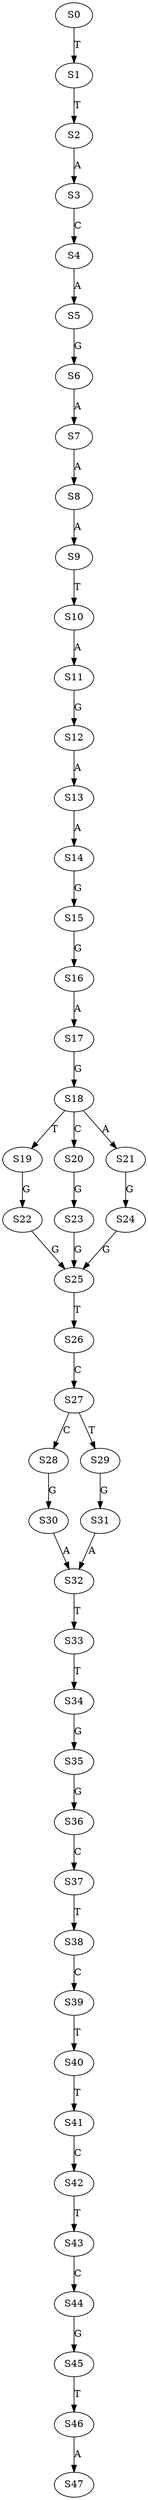 strict digraph  {
	S0 -> S1 [ label = T ];
	S1 -> S2 [ label = T ];
	S2 -> S3 [ label = A ];
	S3 -> S4 [ label = C ];
	S4 -> S5 [ label = A ];
	S5 -> S6 [ label = G ];
	S6 -> S7 [ label = A ];
	S7 -> S8 [ label = A ];
	S8 -> S9 [ label = A ];
	S9 -> S10 [ label = T ];
	S10 -> S11 [ label = A ];
	S11 -> S12 [ label = G ];
	S12 -> S13 [ label = A ];
	S13 -> S14 [ label = A ];
	S14 -> S15 [ label = G ];
	S15 -> S16 [ label = G ];
	S16 -> S17 [ label = A ];
	S17 -> S18 [ label = G ];
	S18 -> S19 [ label = T ];
	S18 -> S20 [ label = C ];
	S18 -> S21 [ label = A ];
	S19 -> S22 [ label = G ];
	S20 -> S23 [ label = G ];
	S21 -> S24 [ label = G ];
	S22 -> S25 [ label = G ];
	S23 -> S25 [ label = G ];
	S24 -> S25 [ label = G ];
	S25 -> S26 [ label = T ];
	S26 -> S27 [ label = C ];
	S27 -> S28 [ label = C ];
	S27 -> S29 [ label = T ];
	S28 -> S30 [ label = G ];
	S29 -> S31 [ label = G ];
	S30 -> S32 [ label = A ];
	S31 -> S32 [ label = A ];
	S32 -> S33 [ label = T ];
	S33 -> S34 [ label = T ];
	S34 -> S35 [ label = G ];
	S35 -> S36 [ label = G ];
	S36 -> S37 [ label = C ];
	S37 -> S38 [ label = T ];
	S38 -> S39 [ label = C ];
	S39 -> S40 [ label = T ];
	S40 -> S41 [ label = T ];
	S41 -> S42 [ label = C ];
	S42 -> S43 [ label = T ];
	S43 -> S44 [ label = C ];
	S44 -> S45 [ label = G ];
	S45 -> S46 [ label = T ];
	S46 -> S47 [ label = A ];
}
